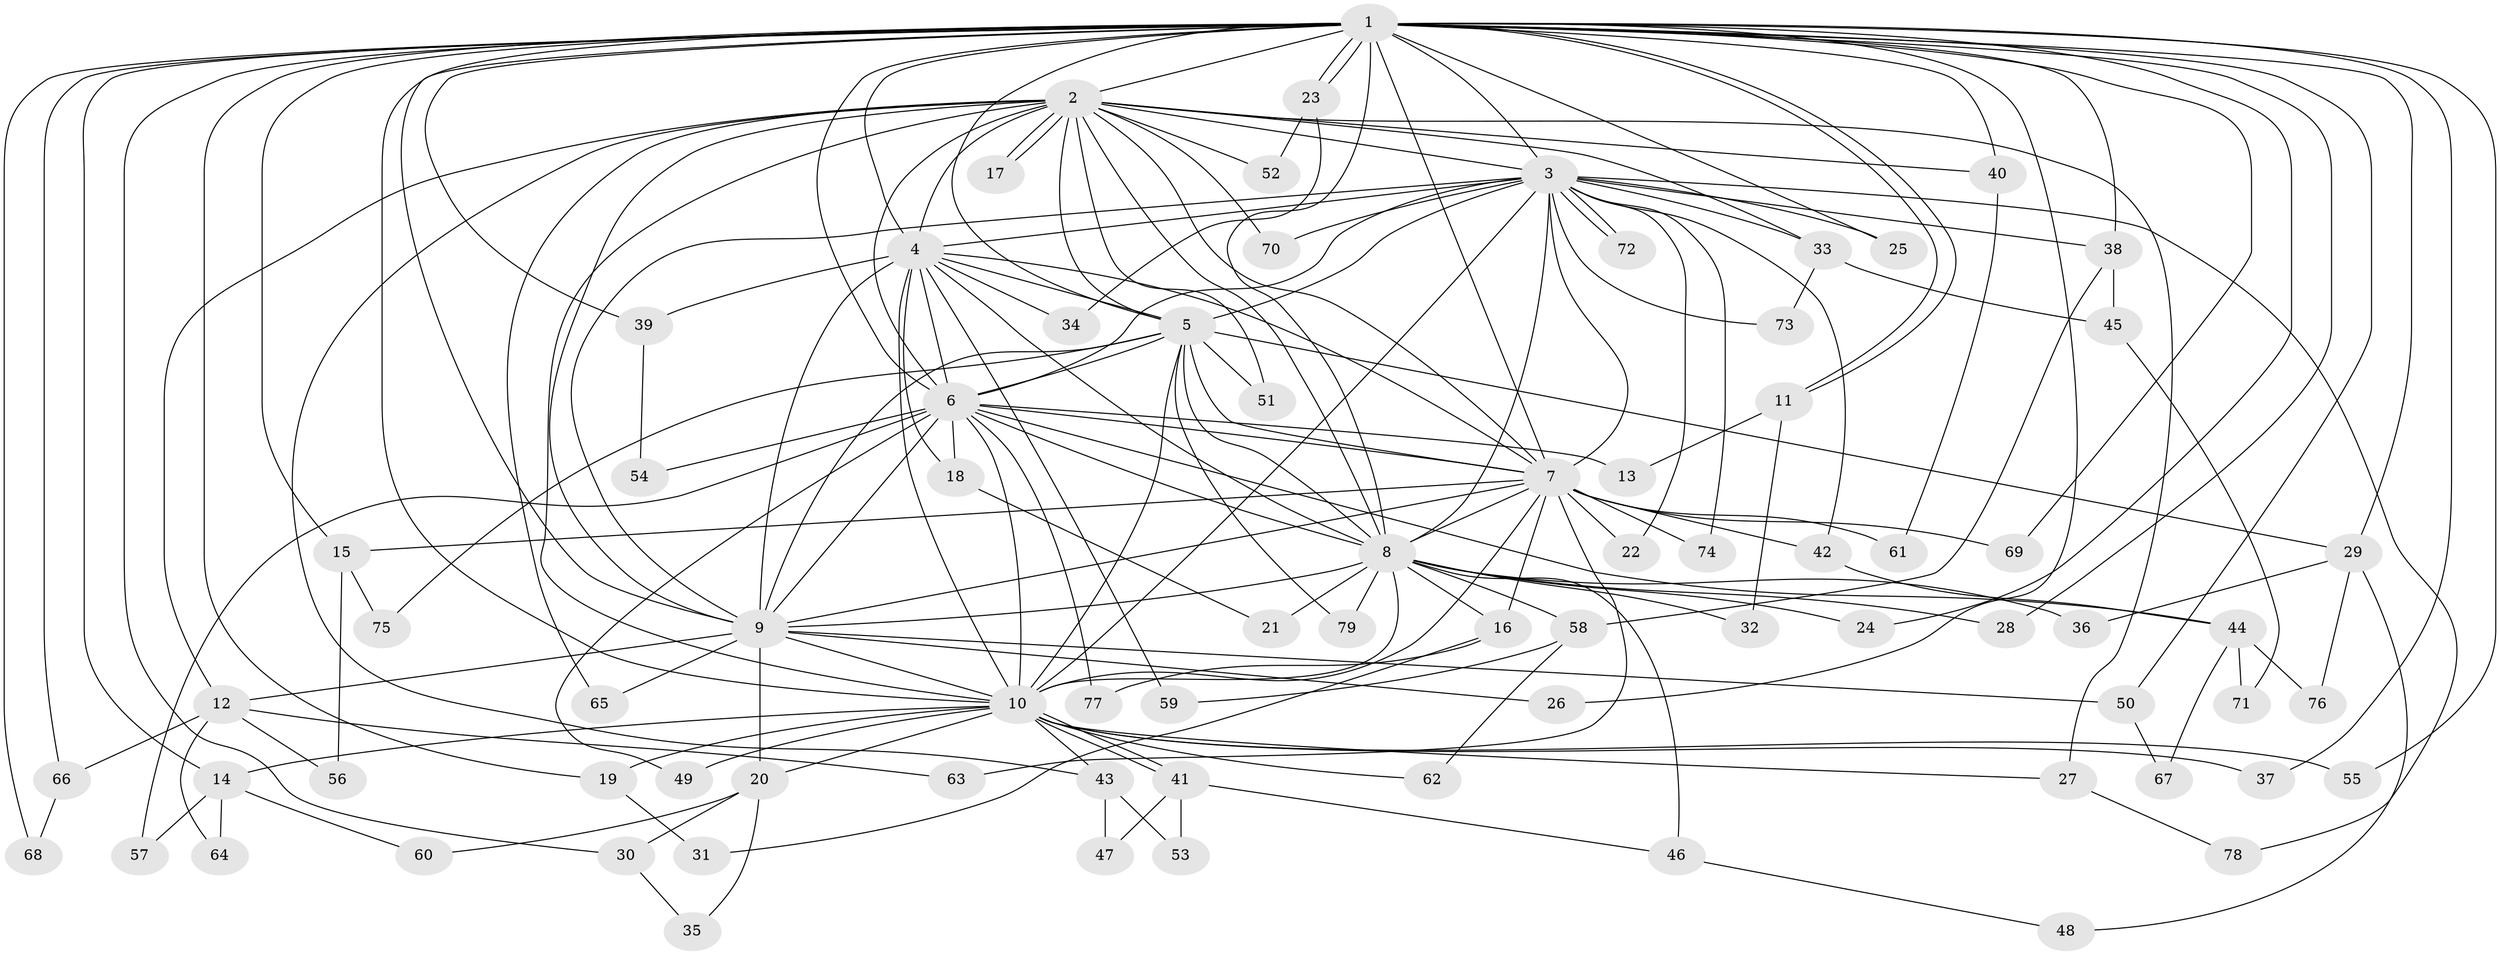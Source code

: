 // Generated by graph-tools (version 1.1) at 2025/34/03/09/25 02:34:50]
// undirected, 79 vertices, 183 edges
graph export_dot {
graph [start="1"]
  node [color=gray90,style=filled];
  1;
  2;
  3;
  4;
  5;
  6;
  7;
  8;
  9;
  10;
  11;
  12;
  13;
  14;
  15;
  16;
  17;
  18;
  19;
  20;
  21;
  22;
  23;
  24;
  25;
  26;
  27;
  28;
  29;
  30;
  31;
  32;
  33;
  34;
  35;
  36;
  37;
  38;
  39;
  40;
  41;
  42;
  43;
  44;
  45;
  46;
  47;
  48;
  49;
  50;
  51;
  52;
  53;
  54;
  55;
  56;
  57;
  58;
  59;
  60;
  61;
  62;
  63;
  64;
  65;
  66;
  67;
  68;
  69;
  70;
  71;
  72;
  73;
  74;
  75;
  76;
  77;
  78;
  79;
  1 -- 2;
  1 -- 3;
  1 -- 4;
  1 -- 5;
  1 -- 6;
  1 -- 7;
  1 -- 8;
  1 -- 9;
  1 -- 10;
  1 -- 11;
  1 -- 11;
  1 -- 14;
  1 -- 15;
  1 -- 19;
  1 -- 23;
  1 -- 23;
  1 -- 24;
  1 -- 25;
  1 -- 26;
  1 -- 28;
  1 -- 29;
  1 -- 30;
  1 -- 37;
  1 -- 38;
  1 -- 39;
  1 -- 40;
  1 -- 50;
  1 -- 55;
  1 -- 66;
  1 -- 68;
  1 -- 69;
  2 -- 3;
  2 -- 4;
  2 -- 5;
  2 -- 6;
  2 -- 7;
  2 -- 8;
  2 -- 9;
  2 -- 10;
  2 -- 12;
  2 -- 17;
  2 -- 17;
  2 -- 27;
  2 -- 33;
  2 -- 40;
  2 -- 43;
  2 -- 51;
  2 -- 52;
  2 -- 65;
  2 -- 70;
  3 -- 4;
  3 -- 5;
  3 -- 6;
  3 -- 7;
  3 -- 8;
  3 -- 9;
  3 -- 10;
  3 -- 22;
  3 -- 25;
  3 -- 33;
  3 -- 38;
  3 -- 42;
  3 -- 70;
  3 -- 72;
  3 -- 72;
  3 -- 73;
  3 -- 74;
  3 -- 78;
  4 -- 5;
  4 -- 6;
  4 -- 7;
  4 -- 8;
  4 -- 9;
  4 -- 10;
  4 -- 18;
  4 -- 34;
  4 -- 39;
  4 -- 59;
  5 -- 6;
  5 -- 7;
  5 -- 8;
  5 -- 9;
  5 -- 10;
  5 -- 29;
  5 -- 51;
  5 -- 75;
  5 -- 79;
  6 -- 7;
  6 -- 8;
  6 -- 9;
  6 -- 10;
  6 -- 13;
  6 -- 18;
  6 -- 44;
  6 -- 49;
  6 -- 54;
  6 -- 57;
  6 -- 77;
  7 -- 8;
  7 -- 9;
  7 -- 10;
  7 -- 15;
  7 -- 16;
  7 -- 22;
  7 -- 42;
  7 -- 61;
  7 -- 63;
  7 -- 69;
  7 -- 74;
  8 -- 9;
  8 -- 10;
  8 -- 16;
  8 -- 21;
  8 -- 24;
  8 -- 28;
  8 -- 32;
  8 -- 36;
  8 -- 46;
  8 -- 58;
  8 -- 79;
  9 -- 10;
  9 -- 12;
  9 -- 20;
  9 -- 26;
  9 -- 50;
  9 -- 65;
  10 -- 14;
  10 -- 19;
  10 -- 20;
  10 -- 27;
  10 -- 37;
  10 -- 41;
  10 -- 41;
  10 -- 43;
  10 -- 49;
  10 -- 55;
  10 -- 62;
  11 -- 13;
  11 -- 32;
  12 -- 56;
  12 -- 63;
  12 -- 64;
  12 -- 66;
  14 -- 57;
  14 -- 60;
  14 -- 64;
  15 -- 56;
  15 -- 75;
  16 -- 31;
  16 -- 77;
  18 -- 21;
  19 -- 31;
  20 -- 30;
  20 -- 35;
  20 -- 60;
  23 -- 34;
  23 -- 52;
  27 -- 78;
  29 -- 36;
  29 -- 48;
  29 -- 76;
  30 -- 35;
  33 -- 45;
  33 -- 73;
  38 -- 45;
  38 -- 58;
  39 -- 54;
  40 -- 61;
  41 -- 46;
  41 -- 47;
  41 -- 53;
  42 -- 44;
  43 -- 47;
  43 -- 53;
  44 -- 67;
  44 -- 71;
  44 -- 76;
  45 -- 71;
  46 -- 48;
  50 -- 67;
  58 -- 59;
  58 -- 62;
  66 -- 68;
}

